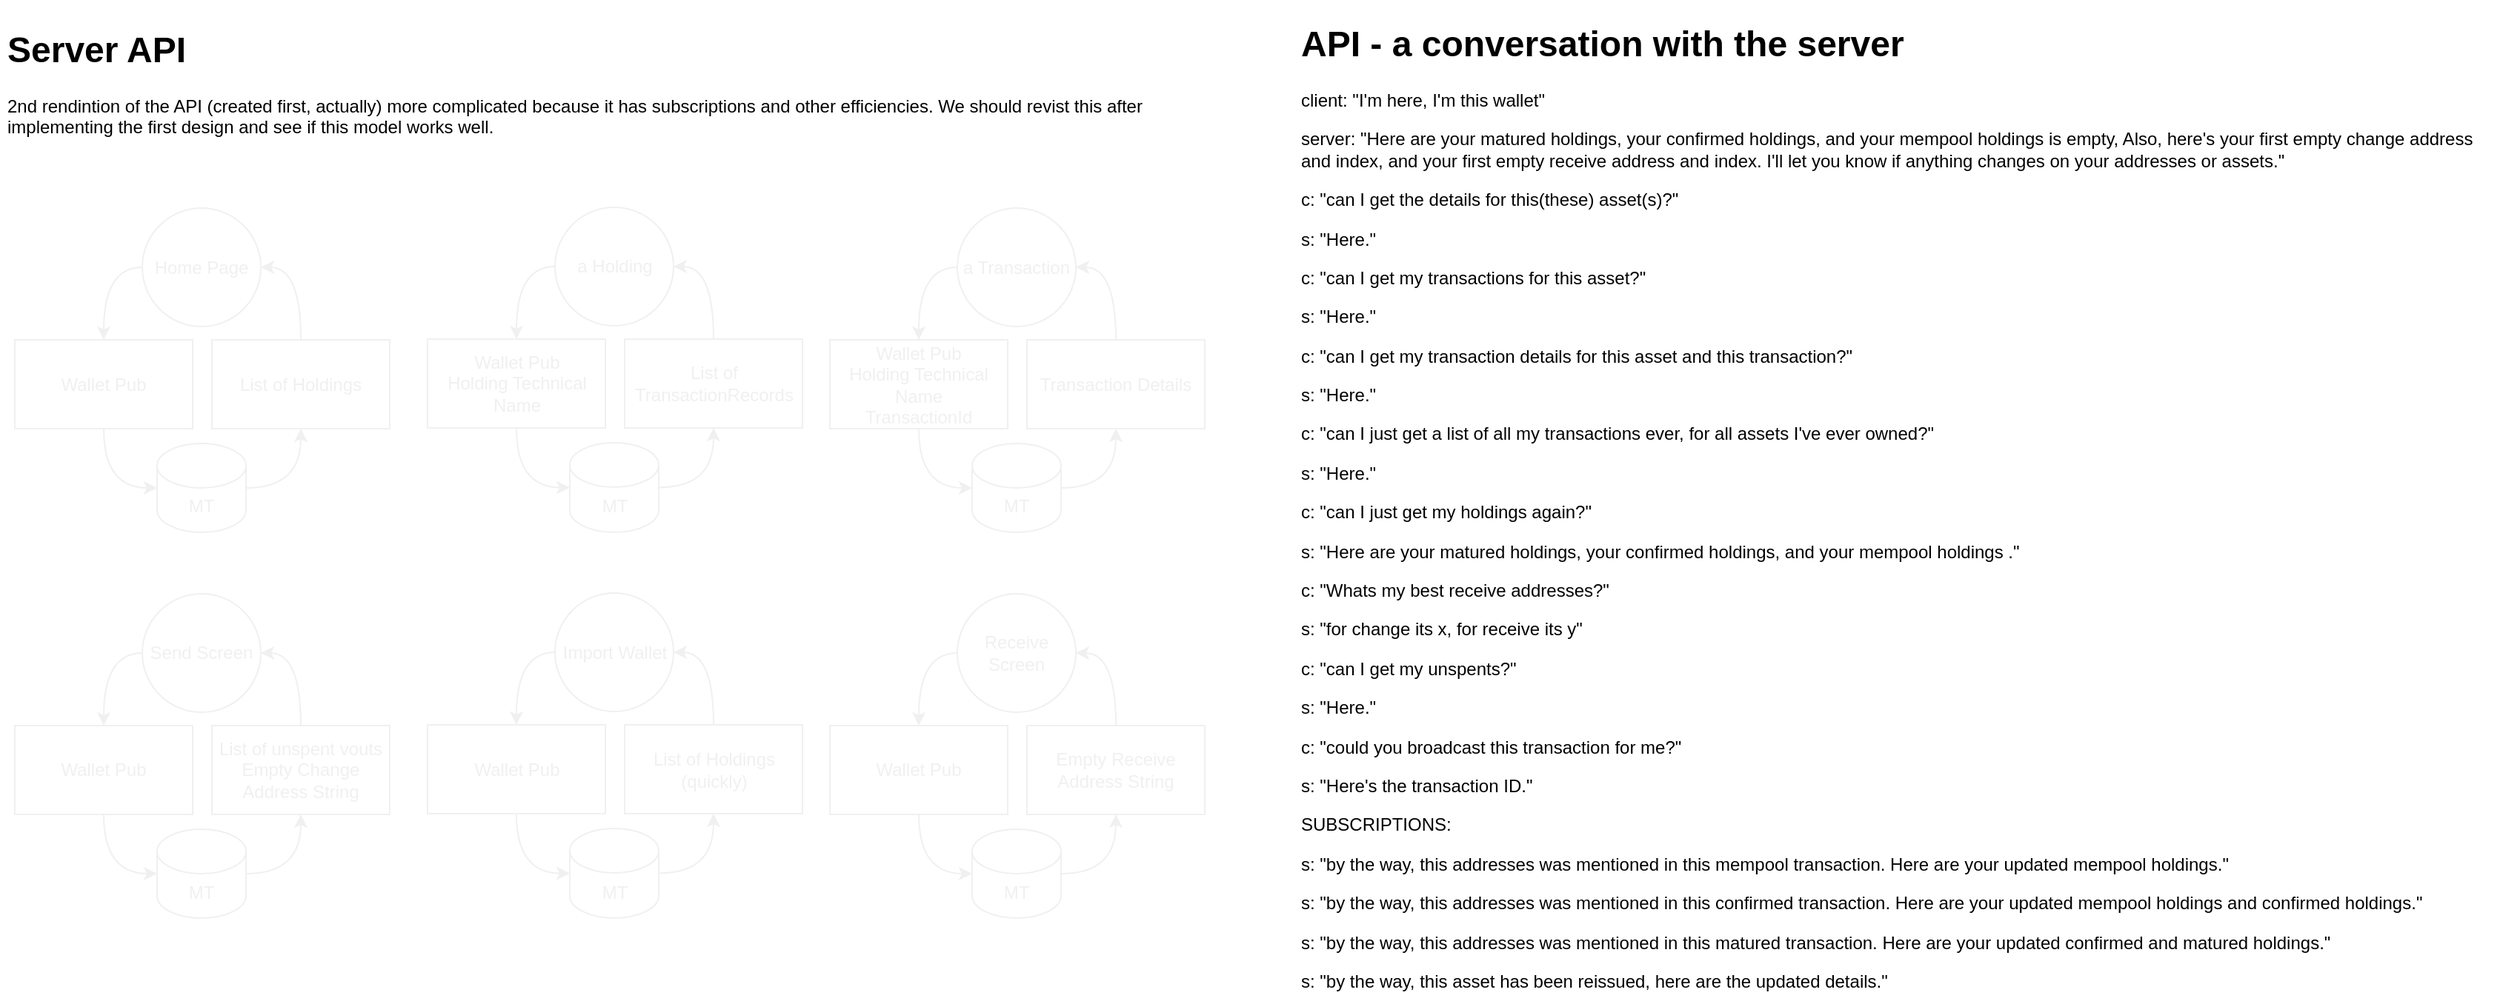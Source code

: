 <mxfile>
    <diagram id="NIb2RC8whT5BQ8-hKPur" name="Page-1">
        <mxGraphModel dx="-2876" dy="-2948" grid="1" gridSize="10" guides="1" tooltips="1" connect="1" arrows="1" fold="1" page="1" pageScale="1" pageWidth="850" pageHeight="1100" math="0" shadow="0">
            <root>
                <mxCell id="0"/>
                <mxCell id="1" parent="0"/>
                <mxCell id="3" value="&lt;h1&gt;Server API&lt;/h1&gt;&lt;p&gt;2nd rendintion of the API (created first, actually) more complicated because it has subscriptions and other efficiencies. We should revist this after implementing the first design and see if this model works well.&lt;/p&gt;" style="text;html=1;strokeColor=none;fillColor=none;spacing=5;spacingTop=-20;whiteSpace=wrap;overflow=hidden;rounded=0;" parent="1" vertex="1">
                    <mxGeometry x="4264" y="3313.5" width="813" height="86.5" as="geometry"/>
                </mxCell>
                <mxCell id="4" style="edgeStyle=orthogonalEdgeStyle;curved=1;html=1;labelBackgroundColor=default;fontColor=#F0F0F0;endArrow=classic;endFill=1;strokeColor=#F0F0F0;exitX=0;exitY=0.5;exitDx=0;exitDy=0;" parent="1" source="5" target="7" edge="1">
                    <mxGeometry relative="1" as="geometry"/>
                </mxCell>
                <mxCell id="5" value="Home Page" style="ellipse;whiteSpace=wrap;html=1;aspect=fixed;labelBackgroundColor=none;fontColor=#F0F0F0;strokeColor=#F0F0F0;" parent="1" vertex="1">
                    <mxGeometry x="4360" y="3440.5" width="80" height="80" as="geometry"/>
                </mxCell>
                <mxCell id="6" style="edgeStyle=orthogonalEdgeStyle;curved=1;html=1;entryX=0;entryY=0.5;entryDx=0;entryDy=0;entryPerimeter=0;labelBackgroundColor=default;fontColor=#F0F0F0;endArrow=classic;endFill=1;strokeColor=#F0F0F0;" parent="1" source="7" target="11" edge="1">
                    <mxGeometry relative="1" as="geometry"/>
                </mxCell>
                <mxCell id="7" value="Wallet Pub" style="rounded=0;whiteSpace=wrap;html=1;labelBackgroundColor=none;fontColor=#F0F0F0;strokeColor=#F0F0F0;" parent="1" vertex="1">
                    <mxGeometry x="4274" y="3529.5" width="120" height="60" as="geometry"/>
                </mxCell>
                <mxCell id="8" style="edgeStyle=orthogonalEdgeStyle;curved=1;html=1;entryX=1;entryY=0.5;entryDx=0;entryDy=0;labelBackgroundColor=default;fontColor=#F0F0F0;endArrow=classic;endFill=1;strokeColor=#F0F0F0;" parent="1" source="9" target="5" edge="1">
                    <mxGeometry relative="1" as="geometry"/>
                </mxCell>
                <mxCell id="9" value="List of Holdings" style="rounded=0;whiteSpace=wrap;html=1;labelBackgroundColor=none;fontColor=#F0F0F0;strokeColor=#F0F0F0;" parent="1" vertex="1">
                    <mxGeometry x="4407" y="3529.5" width="120" height="60" as="geometry"/>
                </mxCell>
                <mxCell id="10" style="edgeStyle=orthogonalEdgeStyle;curved=1;html=1;entryX=0.5;entryY=1;entryDx=0;entryDy=0;labelBackgroundColor=default;fontColor=#F0F0F0;endArrow=classic;endFill=1;strokeColor=#F0F0F0;exitX=1;exitY=0.5;exitDx=0;exitDy=0;exitPerimeter=0;" parent="1" source="11" target="9" edge="1">
                    <mxGeometry relative="1" as="geometry"/>
                </mxCell>
                <mxCell id="11" value="MT" style="shape=cylinder3;whiteSpace=wrap;html=1;boundedLbl=1;backgroundOutline=1;size=15;labelBackgroundColor=none;fontColor=#F0F0F0;strokeColor=#F0F0F0;" parent="1" vertex="1">
                    <mxGeometry x="4370" y="3599.5" width="60" height="60" as="geometry"/>
                </mxCell>
                <mxCell id="12" style="edgeStyle=orthogonalEdgeStyle;curved=1;html=1;labelBackgroundColor=default;fontColor=#F0F0F0;endArrow=classic;endFill=1;strokeColor=#F0F0F0;exitX=0;exitY=0.5;exitDx=0;exitDy=0;" parent="1" source="13" target="15" edge="1">
                    <mxGeometry relative="1" as="geometry"/>
                </mxCell>
                <mxCell id="13" value="a Holding" style="ellipse;whiteSpace=wrap;html=1;aspect=fixed;labelBackgroundColor=none;fontColor=#F0F0F0;strokeColor=#F0F0F0;" parent="1" vertex="1">
                    <mxGeometry x="4638.5" y="3440" width="80" height="80" as="geometry"/>
                </mxCell>
                <mxCell id="14" style="edgeStyle=orthogonalEdgeStyle;curved=1;html=1;entryX=0;entryY=0.5;entryDx=0;entryDy=0;entryPerimeter=0;labelBackgroundColor=default;fontColor=#F0F0F0;endArrow=classic;endFill=1;strokeColor=#F0F0F0;" parent="1" source="15" target="19" edge="1">
                    <mxGeometry relative="1" as="geometry"/>
                </mxCell>
                <mxCell id="15" value="Wallet Pub&lt;br&gt;Holding Technical Name" style="rounded=0;whiteSpace=wrap;html=1;labelBackgroundColor=none;fontColor=#F0F0F0;strokeColor=#F0F0F0;" parent="1" vertex="1">
                    <mxGeometry x="4552.5" y="3529" width="120" height="60" as="geometry"/>
                </mxCell>
                <mxCell id="16" style="edgeStyle=orthogonalEdgeStyle;curved=1;html=1;entryX=1;entryY=0.5;entryDx=0;entryDy=0;labelBackgroundColor=default;fontColor=#F0F0F0;endArrow=classic;endFill=1;strokeColor=#F0F0F0;" parent="1" source="17" target="13" edge="1">
                    <mxGeometry relative="1" as="geometry"/>
                </mxCell>
                <mxCell id="17" value="List of TransactionRecords" style="rounded=0;whiteSpace=wrap;html=1;labelBackgroundColor=none;fontColor=#F0F0F0;strokeColor=#F0F0F0;" parent="1" vertex="1">
                    <mxGeometry x="4685.5" y="3529" width="120" height="60" as="geometry"/>
                </mxCell>
                <mxCell id="18" style="edgeStyle=orthogonalEdgeStyle;curved=1;html=1;entryX=0.5;entryY=1;entryDx=0;entryDy=0;labelBackgroundColor=default;fontColor=#F0F0F0;endArrow=classic;endFill=1;strokeColor=#F0F0F0;exitX=1;exitY=0.5;exitDx=0;exitDy=0;exitPerimeter=0;" parent="1" source="19" target="17" edge="1">
                    <mxGeometry relative="1" as="geometry"/>
                </mxCell>
                <mxCell id="19" value="MT" style="shape=cylinder3;whiteSpace=wrap;html=1;boundedLbl=1;backgroundOutline=1;size=15;labelBackgroundColor=none;fontColor=#F0F0F0;strokeColor=#F0F0F0;" parent="1" vertex="1">
                    <mxGeometry x="4648.5" y="3599" width="60" height="60.5" as="geometry"/>
                </mxCell>
                <mxCell id="20" style="edgeStyle=orthogonalEdgeStyle;curved=1;html=1;labelBackgroundColor=default;fontColor=#F0F0F0;endArrow=classic;endFill=1;strokeColor=#F0F0F0;exitX=0;exitY=0.5;exitDx=0;exitDy=0;" parent="1" source="21" target="23" edge="1">
                    <mxGeometry relative="1" as="geometry"/>
                </mxCell>
                <mxCell id="21" value="a Transaction" style="ellipse;whiteSpace=wrap;html=1;aspect=fixed;labelBackgroundColor=none;fontColor=#F0F0F0;strokeColor=#F0F0F0;" parent="1" vertex="1">
                    <mxGeometry x="4910" y="3440.5" width="80" height="80" as="geometry"/>
                </mxCell>
                <mxCell id="22" style="edgeStyle=orthogonalEdgeStyle;curved=1;html=1;entryX=0;entryY=0.5;entryDx=0;entryDy=0;entryPerimeter=0;labelBackgroundColor=default;fontColor=#F0F0F0;endArrow=classic;endFill=1;strokeColor=#F0F0F0;" parent="1" source="23" target="27" edge="1">
                    <mxGeometry relative="1" as="geometry"/>
                </mxCell>
                <mxCell id="23" value="Wallet Pub&lt;br&gt;Holding Technical Name&lt;br&gt;TransactionId" style="rounded=0;whiteSpace=wrap;html=1;labelBackgroundColor=none;fontColor=#F0F0F0;strokeColor=#F0F0F0;" parent="1" vertex="1">
                    <mxGeometry x="4824" y="3529.5" width="120" height="60" as="geometry"/>
                </mxCell>
                <mxCell id="24" style="edgeStyle=orthogonalEdgeStyle;curved=1;html=1;entryX=1;entryY=0.5;entryDx=0;entryDy=0;labelBackgroundColor=default;fontColor=#F0F0F0;endArrow=classic;endFill=1;strokeColor=#F0F0F0;" parent="1" source="25" target="21" edge="1">
                    <mxGeometry relative="1" as="geometry"/>
                </mxCell>
                <mxCell id="25" value="Transaction Details" style="rounded=0;whiteSpace=wrap;html=1;labelBackgroundColor=none;fontColor=#F0F0F0;strokeColor=#F0F0F0;" parent="1" vertex="1">
                    <mxGeometry x="4957" y="3529.5" width="120" height="60" as="geometry"/>
                </mxCell>
                <mxCell id="26" style="edgeStyle=orthogonalEdgeStyle;curved=1;html=1;entryX=0.5;entryY=1;entryDx=0;entryDy=0;labelBackgroundColor=default;fontColor=#F0F0F0;endArrow=classic;endFill=1;strokeColor=#F0F0F0;exitX=1;exitY=0.5;exitDx=0;exitDy=0;exitPerimeter=0;" parent="1" source="27" target="25" edge="1">
                    <mxGeometry relative="1" as="geometry"/>
                </mxCell>
                <mxCell id="27" value="MT" style="shape=cylinder3;whiteSpace=wrap;html=1;boundedLbl=1;backgroundOutline=1;size=15;labelBackgroundColor=none;fontColor=#F0F0F0;strokeColor=#F0F0F0;" parent="1" vertex="1">
                    <mxGeometry x="4920" y="3599.5" width="60" height="60" as="geometry"/>
                </mxCell>
                <mxCell id="28" style="edgeStyle=orthogonalEdgeStyle;curved=1;html=1;labelBackgroundColor=default;fontColor=#F0F0F0;endArrow=classic;endFill=1;strokeColor=#F0F0F0;exitX=0;exitY=0.5;exitDx=0;exitDy=0;" parent="1" source="29" target="31" edge="1">
                    <mxGeometry relative="1" as="geometry"/>
                </mxCell>
                <mxCell id="29" value="Send Screen" style="ellipse;whiteSpace=wrap;html=1;aspect=fixed;labelBackgroundColor=none;fontColor=#F0F0F0;strokeColor=#F0F0F0;" parent="1" vertex="1">
                    <mxGeometry x="4360" y="3701" width="80" height="80" as="geometry"/>
                </mxCell>
                <mxCell id="30" style="edgeStyle=orthogonalEdgeStyle;curved=1;html=1;entryX=0;entryY=0.5;entryDx=0;entryDy=0;entryPerimeter=0;labelBackgroundColor=default;fontColor=#F0F0F0;endArrow=classic;endFill=1;strokeColor=#F0F0F0;" parent="1" source="31" target="35" edge="1">
                    <mxGeometry relative="1" as="geometry"/>
                </mxCell>
                <mxCell id="31" value="Wallet Pub" style="rounded=0;whiteSpace=wrap;html=1;labelBackgroundColor=none;fontColor=#F0F0F0;strokeColor=#F0F0F0;" parent="1" vertex="1">
                    <mxGeometry x="4274" y="3790" width="120" height="60" as="geometry"/>
                </mxCell>
                <mxCell id="32" style="edgeStyle=orthogonalEdgeStyle;curved=1;html=1;entryX=1;entryY=0.5;entryDx=0;entryDy=0;labelBackgroundColor=default;fontColor=#F0F0F0;endArrow=classic;endFill=1;strokeColor=#F0F0F0;" parent="1" source="33" target="29" edge="1">
                    <mxGeometry relative="1" as="geometry"/>
                </mxCell>
                <mxCell id="33" value="List of unspent vouts&lt;br&gt;Empty Change Address String" style="rounded=0;whiteSpace=wrap;html=1;labelBackgroundColor=none;fontColor=#F0F0F0;strokeColor=#F0F0F0;" parent="1" vertex="1">
                    <mxGeometry x="4407" y="3790" width="120" height="60" as="geometry"/>
                </mxCell>
                <mxCell id="34" style="edgeStyle=orthogonalEdgeStyle;curved=1;html=1;entryX=0.5;entryY=1;entryDx=0;entryDy=0;labelBackgroundColor=default;fontColor=#F0F0F0;endArrow=classic;endFill=1;strokeColor=#F0F0F0;exitX=1;exitY=0.5;exitDx=0;exitDy=0;exitPerimeter=0;" parent="1" source="35" target="33" edge="1">
                    <mxGeometry relative="1" as="geometry"/>
                </mxCell>
                <mxCell id="35" value="MT" style="shape=cylinder3;whiteSpace=wrap;html=1;boundedLbl=1;backgroundOutline=1;size=15;labelBackgroundColor=none;fontColor=#F0F0F0;strokeColor=#F0F0F0;" parent="1" vertex="1">
                    <mxGeometry x="4370" y="3860" width="60" height="60" as="geometry"/>
                </mxCell>
                <mxCell id="36" style="edgeStyle=orthogonalEdgeStyle;curved=1;html=1;labelBackgroundColor=default;fontColor=#F0F0F0;endArrow=classic;endFill=1;strokeColor=#F0F0F0;exitX=0;exitY=0.5;exitDx=0;exitDy=0;" parent="1" source="37" target="39" edge="1">
                    <mxGeometry relative="1" as="geometry"/>
                </mxCell>
                <mxCell id="37" value="Import Wallet" style="ellipse;whiteSpace=wrap;html=1;aspect=fixed;labelBackgroundColor=none;fontColor=#F0F0F0;strokeColor=#F0F0F0;" parent="1" vertex="1">
                    <mxGeometry x="4638.5" y="3700.5" width="80" height="80" as="geometry"/>
                </mxCell>
                <mxCell id="38" style="edgeStyle=orthogonalEdgeStyle;curved=1;html=1;entryX=0;entryY=0.5;entryDx=0;entryDy=0;entryPerimeter=0;labelBackgroundColor=default;fontColor=#F0F0F0;endArrow=classic;endFill=1;strokeColor=#F0F0F0;" parent="1" source="39" target="43" edge="1">
                    <mxGeometry relative="1" as="geometry"/>
                </mxCell>
                <mxCell id="39" value="Wallet Pub" style="rounded=0;whiteSpace=wrap;html=1;labelBackgroundColor=none;fontColor=#F0F0F0;strokeColor=#F0F0F0;" parent="1" vertex="1">
                    <mxGeometry x="4552.5" y="3789.5" width="120" height="60" as="geometry"/>
                </mxCell>
                <mxCell id="40" style="edgeStyle=orthogonalEdgeStyle;curved=1;html=1;entryX=1;entryY=0.5;entryDx=0;entryDy=0;labelBackgroundColor=default;fontColor=#F0F0F0;endArrow=classic;endFill=1;strokeColor=#F0F0F0;" parent="1" source="41" target="37" edge="1">
                    <mxGeometry relative="1" as="geometry"/>
                </mxCell>
                <mxCell id="41" value="List of Holdings&lt;br&gt;(quickly)" style="rounded=0;whiteSpace=wrap;html=1;labelBackgroundColor=none;fontColor=#F0F0F0;strokeColor=#F0F0F0;" parent="1" vertex="1">
                    <mxGeometry x="4685.5" y="3789.5" width="120" height="60" as="geometry"/>
                </mxCell>
                <mxCell id="42" style="edgeStyle=orthogonalEdgeStyle;curved=1;html=1;entryX=0.5;entryY=1;entryDx=0;entryDy=0;labelBackgroundColor=default;fontColor=#F0F0F0;endArrow=classic;endFill=1;strokeColor=#F0F0F0;exitX=1;exitY=0.5;exitDx=0;exitDy=0;exitPerimeter=0;" parent="1" source="43" target="41" edge="1">
                    <mxGeometry relative="1" as="geometry"/>
                </mxCell>
                <mxCell id="43" value="MT" style="shape=cylinder3;whiteSpace=wrap;html=1;boundedLbl=1;backgroundOutline=1;size=15;labelBackgroundColor=none;fontColor=#F0F0F0;strokeColor=#F0F0F0;" parent="1" vertex="1">
                    <mxGeometry x="4648.5" y="3859.5" width="60" height="60.5" as="geometry"/>
                </mxCell>
                <mxCell id="44" style="edgeStyle=orthogonalEdgeStyle;curved=1;html=1;labelBackgroundColor=default;fontColor=#F0F0F0;endArrow=classic;endFill=1;strokeColor=#F0F0F0;exitX=0;exitY=0.5;exitDx=0;exitDy=0;" parent="1" source="45" target="47" edge="1">
                    <mxGeometry relative="1" as="geometry"/>
                </mxCell>
                <mxCell id="45" value="Receive&lt;br&gt;Screen" style="ellipse;whiteSpace=wrap;html=1;aspect=fixed;labelBackgroundColor=none;fontColor=#F0F0F0;strokeColor=#F0F0F0;" parent="1" vertex="1">
                    <mxGeometry x="4910" y="3701" width="80" height="80" as="geometry"/>
                </mxCell>
                <mxCell id="46" style="edgeStyle=orthogonalEdgeStyle;curved=1;html=1;entryX=0;entryY=0.5;entryDx=0;entryDy=0;entryPerimeter=0;labelBackgroundColor=default;fontColor=#F0F0F0;endArrow=classic;endFill=1;strokeColor=#F0F0F0;" parent="1" source="47" target="51" edge="1">
                    <mxGeometry relative="1" as="geometry"/>
                </mxCell>
                <mxCell id="47" value="Wallet Pub" style="rounded=0;whiteSpace=wrap;html=1;labelBackgroundColor=none;fontColor=#F0F0F0;strokeColor=#F0F0F0;" parent="1" vertex="1">
                    <mxGeometry x="4824" y="3790" width="120" height="60" as="geometry"/>
                </mxCell>
                <mxCell id="48" style="edgeStyle=orthogonalEdgeStyle;curved=1;html=1;entryX=1;entryY=0.5;entryDx=0;entryDy=0;labelBackgroundColor=default;fontColor=#F0F0F0;endArrow=classic;endFill=1;strokeColor=#F0F0F0;" parent="1" source="49" target="45" edge="1">
                    <mxGeometry relative="1" as="geometry"/>
                </mxCell>
                <mxCell id="49" value="Empty Receive Address String" style="rounded=0;whiteSpace=wrap;html=1;labelBackgroundColor=none;fontColor=#F0F0F0;strokeColor=#F0F0F0;" parent="1" vertex="1">
                    <mxGeometry x="4957" y="3790" width="120" height="60" as="geometry"/>
                </mxCell>
                <mxCell id="50" style="edgeStyle=orthogonalEdgeStyle;curved=1;html=1;entryX=0.5;entryY=1;entryDx=0;entryDy=0;labelBackgroundColor=default;fontColor=#F0F0F0;endArrow=classic;endFill=1;strokeColor=#F0F0F0;exitX=1;exitY=0.5;exitDx=0;exitDy=0;exitPerimeter=0;" parent="1" source="51" target="49" edge="1">
                    <mxGeometry relative="1" as="geometry"/>
                </mxCell>
                <mxCell id="51" value="MT" style="shape=cylinder3;whiteSpace=wrap;html=1;boundedLbl=1;backgroundOutline=1;size=15;labelBackgroundColor=none;fontColor=#F0F0F0;strokeColor=#F0F0F0;" parent="1" vertex="1">
                    <mxGeometry x="4920" y="3860" width="60" height="60" as="geometry"/>
                </mxCell>
                <mxCell id="52" value="&lt;h1&gt;API - a conversation with the server&lt;/h1&gt;&lt;p&gt;client: &quot;I'm here, I'm this wallet&quot;&lt;/p&gt;&lt;p&gt;server: &quot;Here are your matured holdings, your confirmed holdings, and your mempool holdings is empty, Also, here's your first empty change address and index, and your first empty receive address and index. I'll let you know if anything changes on your addresses or assets.&quot;&lt;/p&gt;&lt;p&gt;c: &quot;can I get the details for this(these) asset(s)?&quot;&lt;/p&gt;&lt;p&gt;s: &quot;Here.&quot;&lt;/p&gt;&lt;p&gt;c: &quot;can I get my transactions for this asset?&quot;&lt;/p&gt;&lt;p&gt;s: &quot;Here.&quot;&lt;/p&gt;&lt;p&gt;c: &quot;can I get my transaction details for this asset and this transaction?&quot;&lt;/p&gt;&lt;p&gt;s: &quot;Here.&quot;&lt;/p&gt;&lt;p&gt;c: &quot;can I just get a list of all my transactions ever, for all assets I've ever owned?&quot;&lt;/p&gt;&lt;p&gt;s: &quot;Here.&quot;&lt;/p&gt;&lt;p&gt;c: &quot;can I just get my holdings again?&quot;&lt;/p&gt;&lt;p&gt;s: &quot;Here are your matured holdings, your confirmed holdings, and your mempool holdings&amp;nbsp;.&quot;&lt;/p&gt;&lt;p&gt;c: &quot;Whats my best receive addresses?&quot;&lt;/p&gt;&lt;p&gt;s: &quot;for change its x, for receive its y&quot;&lt;/p&gt;&lt;p&gt;c: &quot;can I get my unspents?&quot;&lt;/p&gt;&lt;p&gt;s: &quot;Here.&quot;&lt;/p&gt;&lt;p&gt;&lt;span&gt;c: &quot;could you broadcast this transaction for me?&quot;&lt;/span&gt;&lt;br&gt;&lt;/p&gt;&lt;p&gt;s: &quot;Here's the transaction ID.&quot;&lt;br&gt;&lt;/p&gt;&lt;p&gt;&lt;span&gt;SUBSCRIPTIONS:&lt;/span&gt;&lt;br&gt;&lt;/p&gt;&lt;p&gt;s: &quot;by the way, this addresses was mentioned in this mempool transaction. Here are your updated mempool holdings.&quot;&lt;/p&gt;&lt;p&gt;s: &quot;by the way, this addresses was mentioned in this confirmed transaction. Here are your updated mempool holdings and confirmed holdings.&quot;&lt;br&gt;&lt;/p&gt;&lt;p&gt;s: &quot;by the way, this addresses was mentioned in this matured transaction. Here are your updated confirmed and matured holdings.&quot;&lt;br&gt;&lt;/p&gt;&lt;p&gt;s: &quot;by the way, this asset has been reissued, here are the updated details.&quot;&lt;br&gt;&lt;/p&gt;&lt;p&gt;&lt;br&gt;&lt;/p&gt;" style="text;html=1;strokeColor=none;fillColor=none;spacing=5;spacingTop=-20;whiteSpace=wrap;overflow=hidden;rounded=0;" parent="1" vertex="1">
                    <mxGeometry x="5137" y="3310" width="813" height="665" as="geometry"/>
                </mxCell>
            </root>
        </mxGraphModel>
    </diagram>
</mxfile>